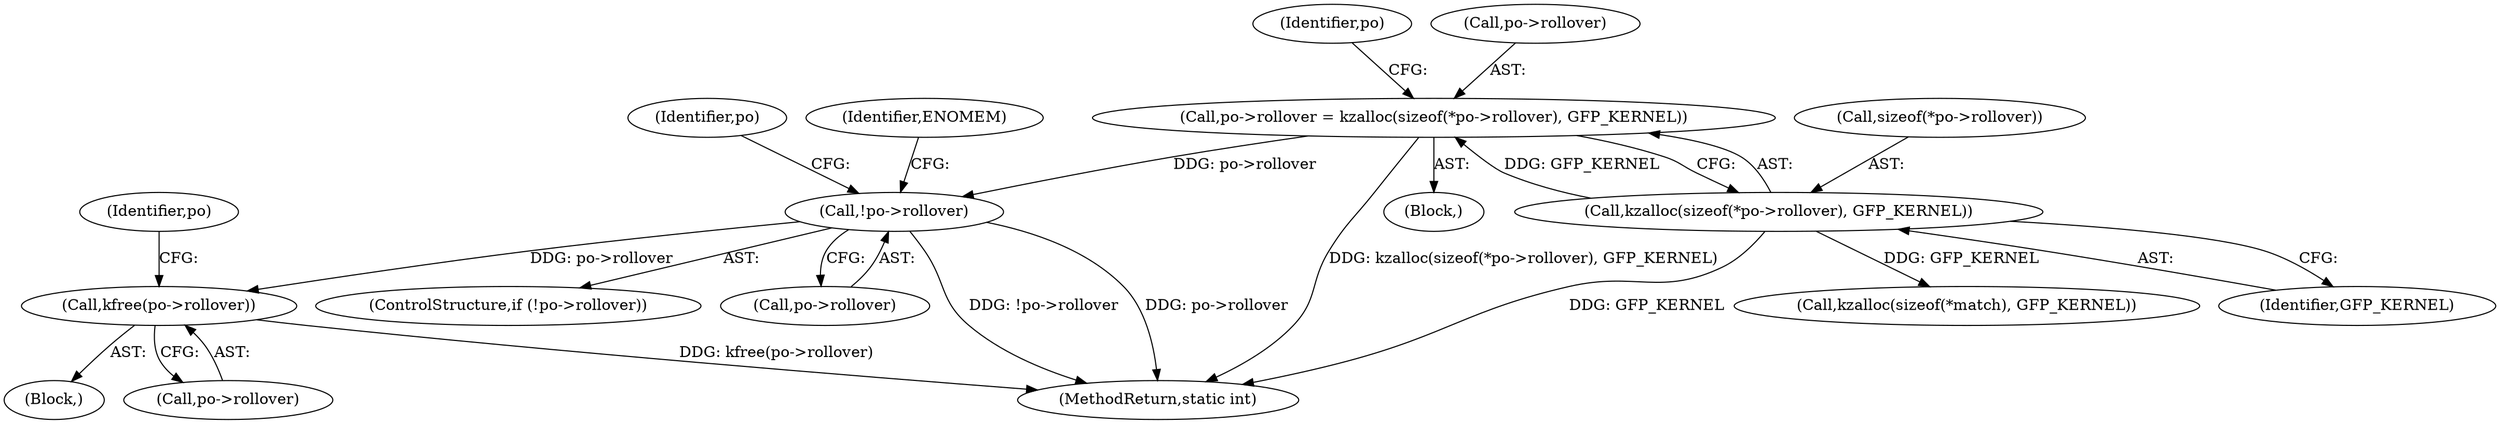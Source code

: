 digraph "0_linux_d199fab63c11998a602205f7ee7ff7c05c97164b@API" {
"1000445" [label="(Call,kfree(po->rollover))"];
"1000184" [label="(Call,!po->rollover)"];
"1000172" [label="(Call,po->rollover = kzalloc(sizeof(*po->rollover), GFP_KERNEL))"];
"1000176" [label="(Call,kzalloc(sizeof(*po->rollover), GFP_KERNEL))"];
"1000444" [label="(Block,)"];
"1000456" [label="(MethodReturn,static int)"];
"1000445" [label="(Call,kfree(po->rollover))"];
"1000186" [label="(Identifier,po)"];
"1000195" [label="(Identifier,po)"];
"1000177" [label="(Call,sizeof(*po->rollover))"];
"1000190" [label="(Identifier,ENOMEM)"];
"1000184" [label="(Call,!po->rollover)"];
"1000171" [label="(Block,)"];
"1000185" [label="(Call,po->rollover)"];
"1000182" [label="(Identifier,GFP_KERNEL)"];
"1000183" [label="(ControlStructure,if (!po->rollover))"];
"1000451" [label="(Identifier,po)"];
"1000173" [label="(Call,po->rollover)"];
"1000176" [label="(Call,kzalloc(sizeof(*po->rollover), GFP_KERNEL))"];
"1000265" [label="(Call,kzalloc(sizeof(*match), GFP_KERNEL))"];
"1000172" [label="(Call,po->rollover = kzalloc(sizeof(*po->rollover), GFP_KERNEL))"];
"1000446" [label="(Call,po->rollover)"];
"1000445" -> "1000444"  [label="AST: "];
"1000445" -> "1000446"  [label="CFG: "];
"1000446" -> "1000445"  [label="AST: "];
"1000451" -> "1000445"  [label="CFG: "];
"1000445" -> "1000456"  [label="DDG: kfree(po->rollover)"];
"1000184" -> "1000445"  [label="DDG: po->rollover"];
"1000184" -> "1000183"  [label="AST: "];
"1000184" -> "1000185"  [label="CFG: "];
"1000185" -> "1000184"  [label="AST: "];
"1000190" -> "1000184"  [label="CFG: "];
"1000195" -> "1000184"  [label="CFG: "];
"1000184" -> "1000456"  [label="DDG: po->rollover"];
"1000184" -> "1000456"  [label="DDG: !po->rollover"];
"1000172" -> "1000184"  [label="DDG: po->rollover"];
"1000172" -> "1000171"  [label="AST: "];
"1000172" -> "1000176"  [label="CFG: "];
"1000173" -> "1000172"  [label="AST: "];
"1000176" -> "1000172"  [label="AST: "];
"1000186" -> "1000172"  [label="CFG: "];
"1000172" -> "1000456"  [label="DDG: kzalloc(sizeof(*po->rollover), GFP_KERNEL)"];
"1000176" -> "1000172"  [label="DDG: GFP_KERNEL"];
"1000176" -> "1000182"  [label="CFG: "];
"1000177" -> "1000176"  [label="AST: "];
"1000182" -> "1000176"  [label="AST: "];
"1000176" -> "1000456"  [label="DDG: GFP_KERNEL"];
"1000176" -> "1000265"  [label="DDG: GFP_KERNEL"];
}
